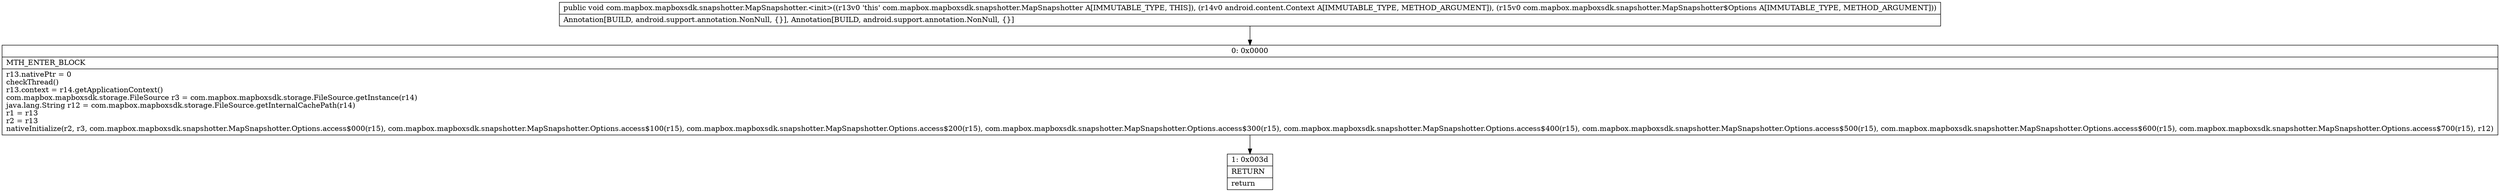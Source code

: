 digraph "CFG forcom.mapbox.mapboxsdk.snapshotter.MapSnapshotter.\<init\>(Landroid\/content\/Context;Lcom\/mapbox\/mapboxsdk\/snapshotter\/MapSnapshotter$Options;)V" {
Node_0 [shape=record,label="{0\:\ 0x0000|MTH_ENTER_BLOCK\l|r13.nativePtr = 0\lcheckThread()\lr13.context = r14.getApplicationContext()\lcom.mapbox.mapboxsdk.storage.FileSource r3 = com.mapbox.mapboxsdk.storage.FileSource.getInstance(r14)\ljava.lang.String r12 = com.mapbox.mapboxsdk.storage.FileSource.getInternalCachePath(r14)\lr1 = r13\lr2 = r13\lnativeInitialize(r2, r3, com.mapbox.mapboxsdk.snapshotter.MapSnapshotter.Options.access$000(r15), com.mapbox.mapboxsdk.snapshotter.MapSnapshotter.Options.access$100(r15), com.mapbox.mapboxsdk.snapshotter.MapSnapshotter.Options.access$200(r15), com.mapbox.mapboxsdk.snapshotter.MapSnapshotter.Options.access$300(r15), com.mapbox.mapboxsdk.snapshotter.MapSnapshotter.Options.access$400(r15), com.mapbox.mapboxsdk.snapshotter.MapSnapshotter.Options.access$500(r15), com.mapbox.mapboxsdk.snapshotter.MapSnapshotter.Options.access$600(r15), com.mapbox.mapboxsdk.snapshotter.MapSnapshotter.Options.access$700(r15), r12)\l}"];
Node_1 [shape=record,label="{1\:\ 0x003d|RETURN\l|return\l}"];
MethodNode[shape=record,label="{public void com.mapbox.mapboxsdk.snapshotter.MapSnapshotter.\<init\>((r13v0 'this' com.mapbox.mapboxsdk.snapshotter.MapSnapshotter A[IMMUTABLE_TYPE, THIS]), (r14v0 android.content.Context A[IMMUTABLE_TYPE, METHOD_ARGUMENT]), (r15v0 com.mapbox.mapboxsdk.snapshotter.MapSnapshotter$Options A[IMMUTABLE_TYPE, METHOD_ARGUMENT]))  | Annotation[BUILD, android.support.annotation.NonNull, \{\}], Annotation[BUILD, android.support.annotation.NonNull, \{\}]\l}"];
MethodNode -> Node_0;
Node_0 -> Node_1;
}

